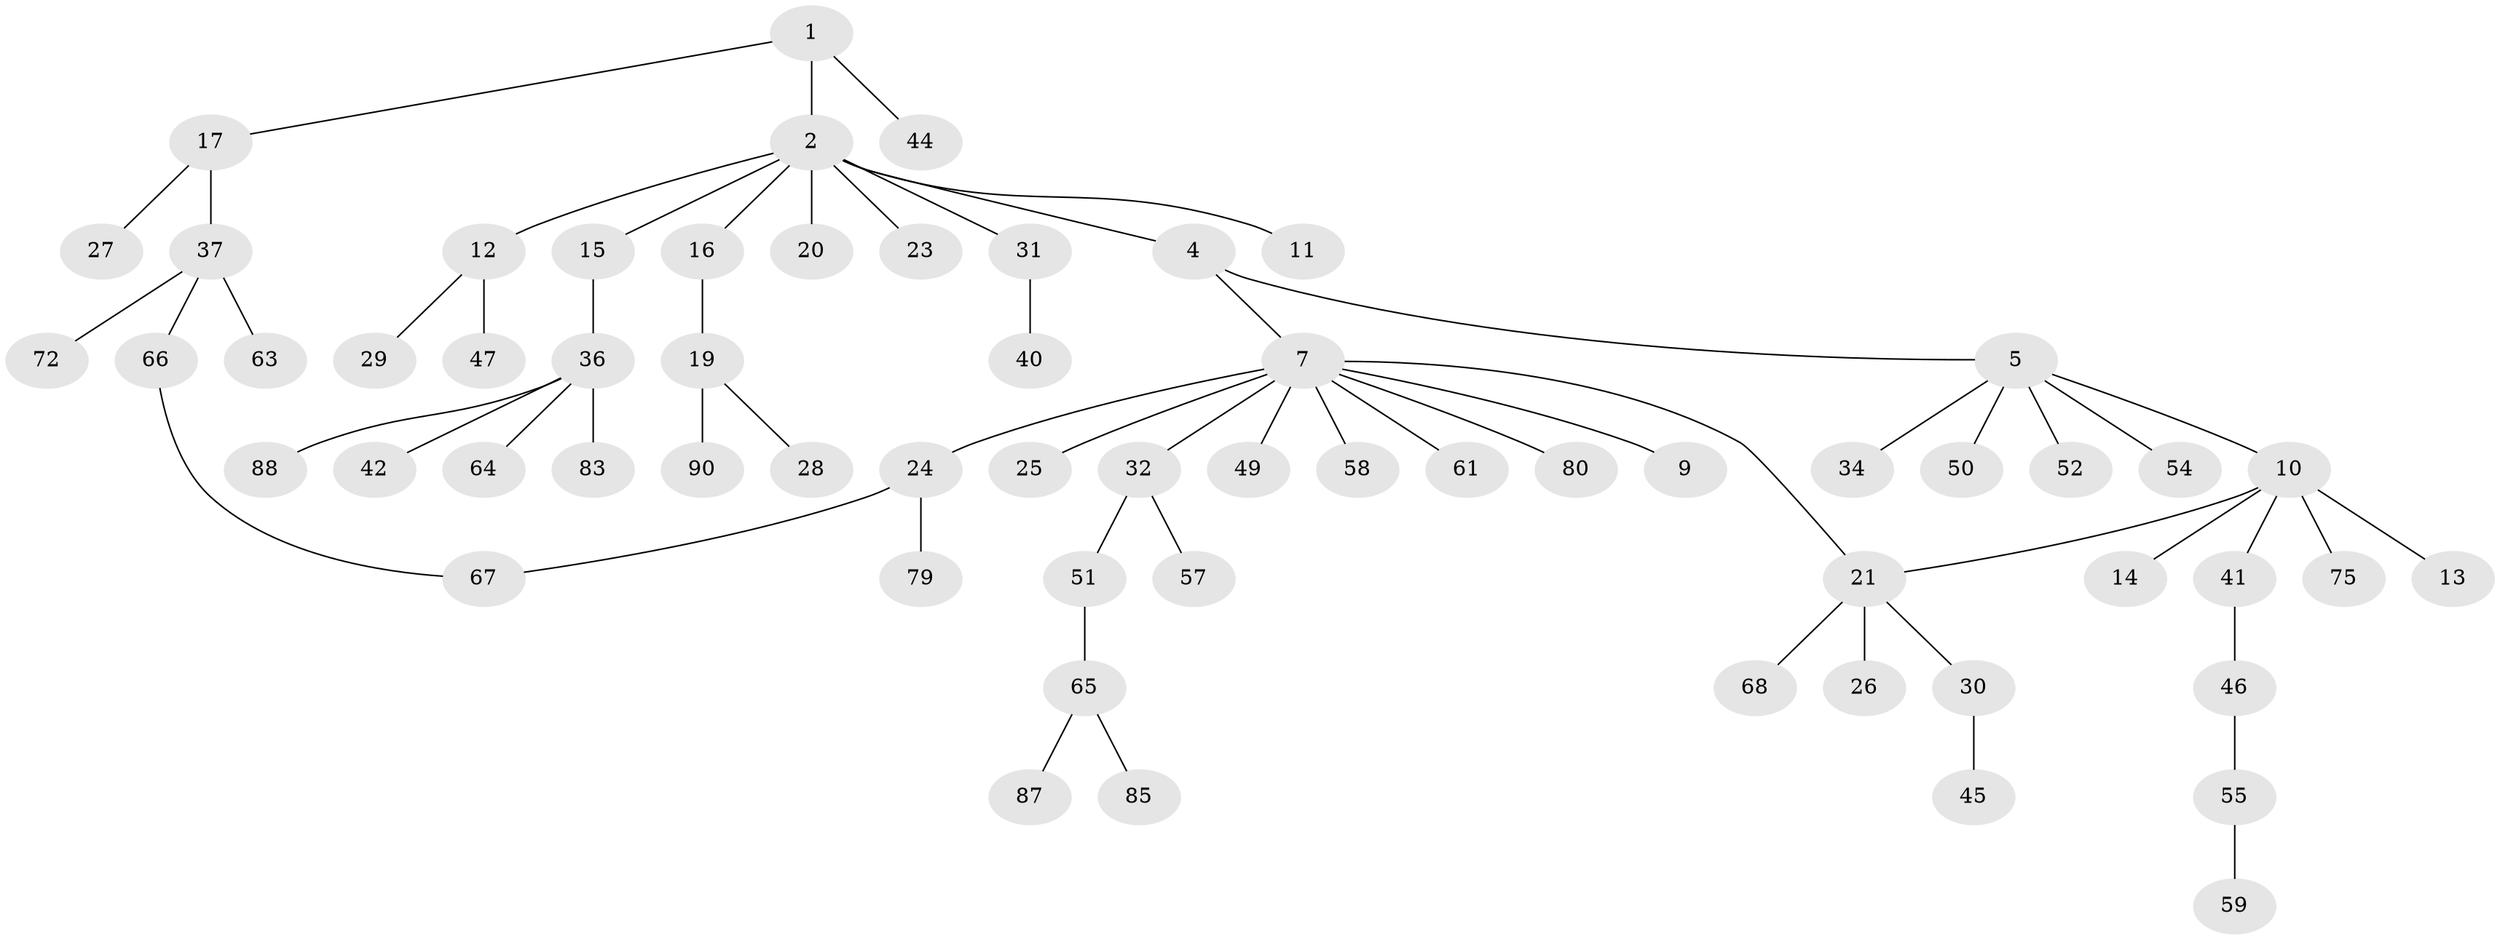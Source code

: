 // Generated by graph-tools (version 1.1) at 2025/51/02/27/25 19:51:40]
// undirected, 62 vertices, 63 edges
graph export_dot {
graph [start="1"]
  node [color=gray90,style=filled];
  1 [super="+8"];
  2 [super="+3"];
  4;
  5 [super="+6"];
  7 [super="+22"];
  9 [super="+71"];
  10 [super="+35"];
  11;
  12 [super="+38"];
  13;
  14 [super="+18"];
  15 [super="+81"];
  16;
  17;
  19 [super="+78"];
  20;
  21 [super="+60"];
  23 [super="+74"];
  24 [super="+77"];
  25;
  26 [super="+39"];
  27 [super="+43"];
  28 [super="+53"];
  29;
  30;
  31;
  32 [super="+33"];
  34;
  36 [super="+82"];
  37 [super="+48"];
  40;
  41;
  42;
  44;
  45 [super="+56"];
  46 [super="+62"];
  47;
  49;
  50;
  51;
  52;
  54;
  55 [super="+86"];
  57 [super="+73"];
  58;
  59;
  61;
  63;
  64 [super="+70"];
  65 [super="+76"];
  66 [super="+69"];
  67 [super="+84"];
  68;
  72;
  75;
  79;
  80 [super="+89"];
  83;
  85;
  87;
  88;
  90;
  1 -- 2;
  1 -- 44;
  1 -- 17;
  2 -- 4;
  2 -- 11;
  2 -- 12;
  2 -- 20;
  2 -- 23;
  2 -- 16;
  2 -- 15;
  2 -- 31;
  4 -- 5;
  4 -- 7;
  5 -- 34;
  5 -- 50;
  5 -- 54;
  5 -- 10;
  5 -- 52;
  7 -- 9;
  7 -- 25;
  7 -- 49;
  7 -- 61;
  7 -- 80;
  7 -- 21;
  7 -- 24;
  7 -- 32;
  7 -- 58;
  10 -- 13;
  10 -- 14;
  10 -- 21;
  10 -- 41;
  10 -- 75;
  12 -- 29;
  12 -- 47;
  15 -- 36;
  16 -- 19;
  17 -- 27;
  17 -- 37;
  19 -- 28;
  19 -- 90;
  21 -- 26;
  21 -- 30;
  21 -- 68;
  24 -- 67;
  24 -- 79;
  30 -- 45;
  31 -- 40;
  32 -- 51;
  32 -- 57;
  36 -- 42;
  36 -- 64;
  36 -- 83;
  36 -- 88;
  37 -- 66;
  37 -- 72;
  37 -- 63;
  41 -- 46;
  46 -- 55;
  51 -- 65;
  55 -- 59;
  65 -- 87;
  65 -- 85;
  66 -- 67;
}
